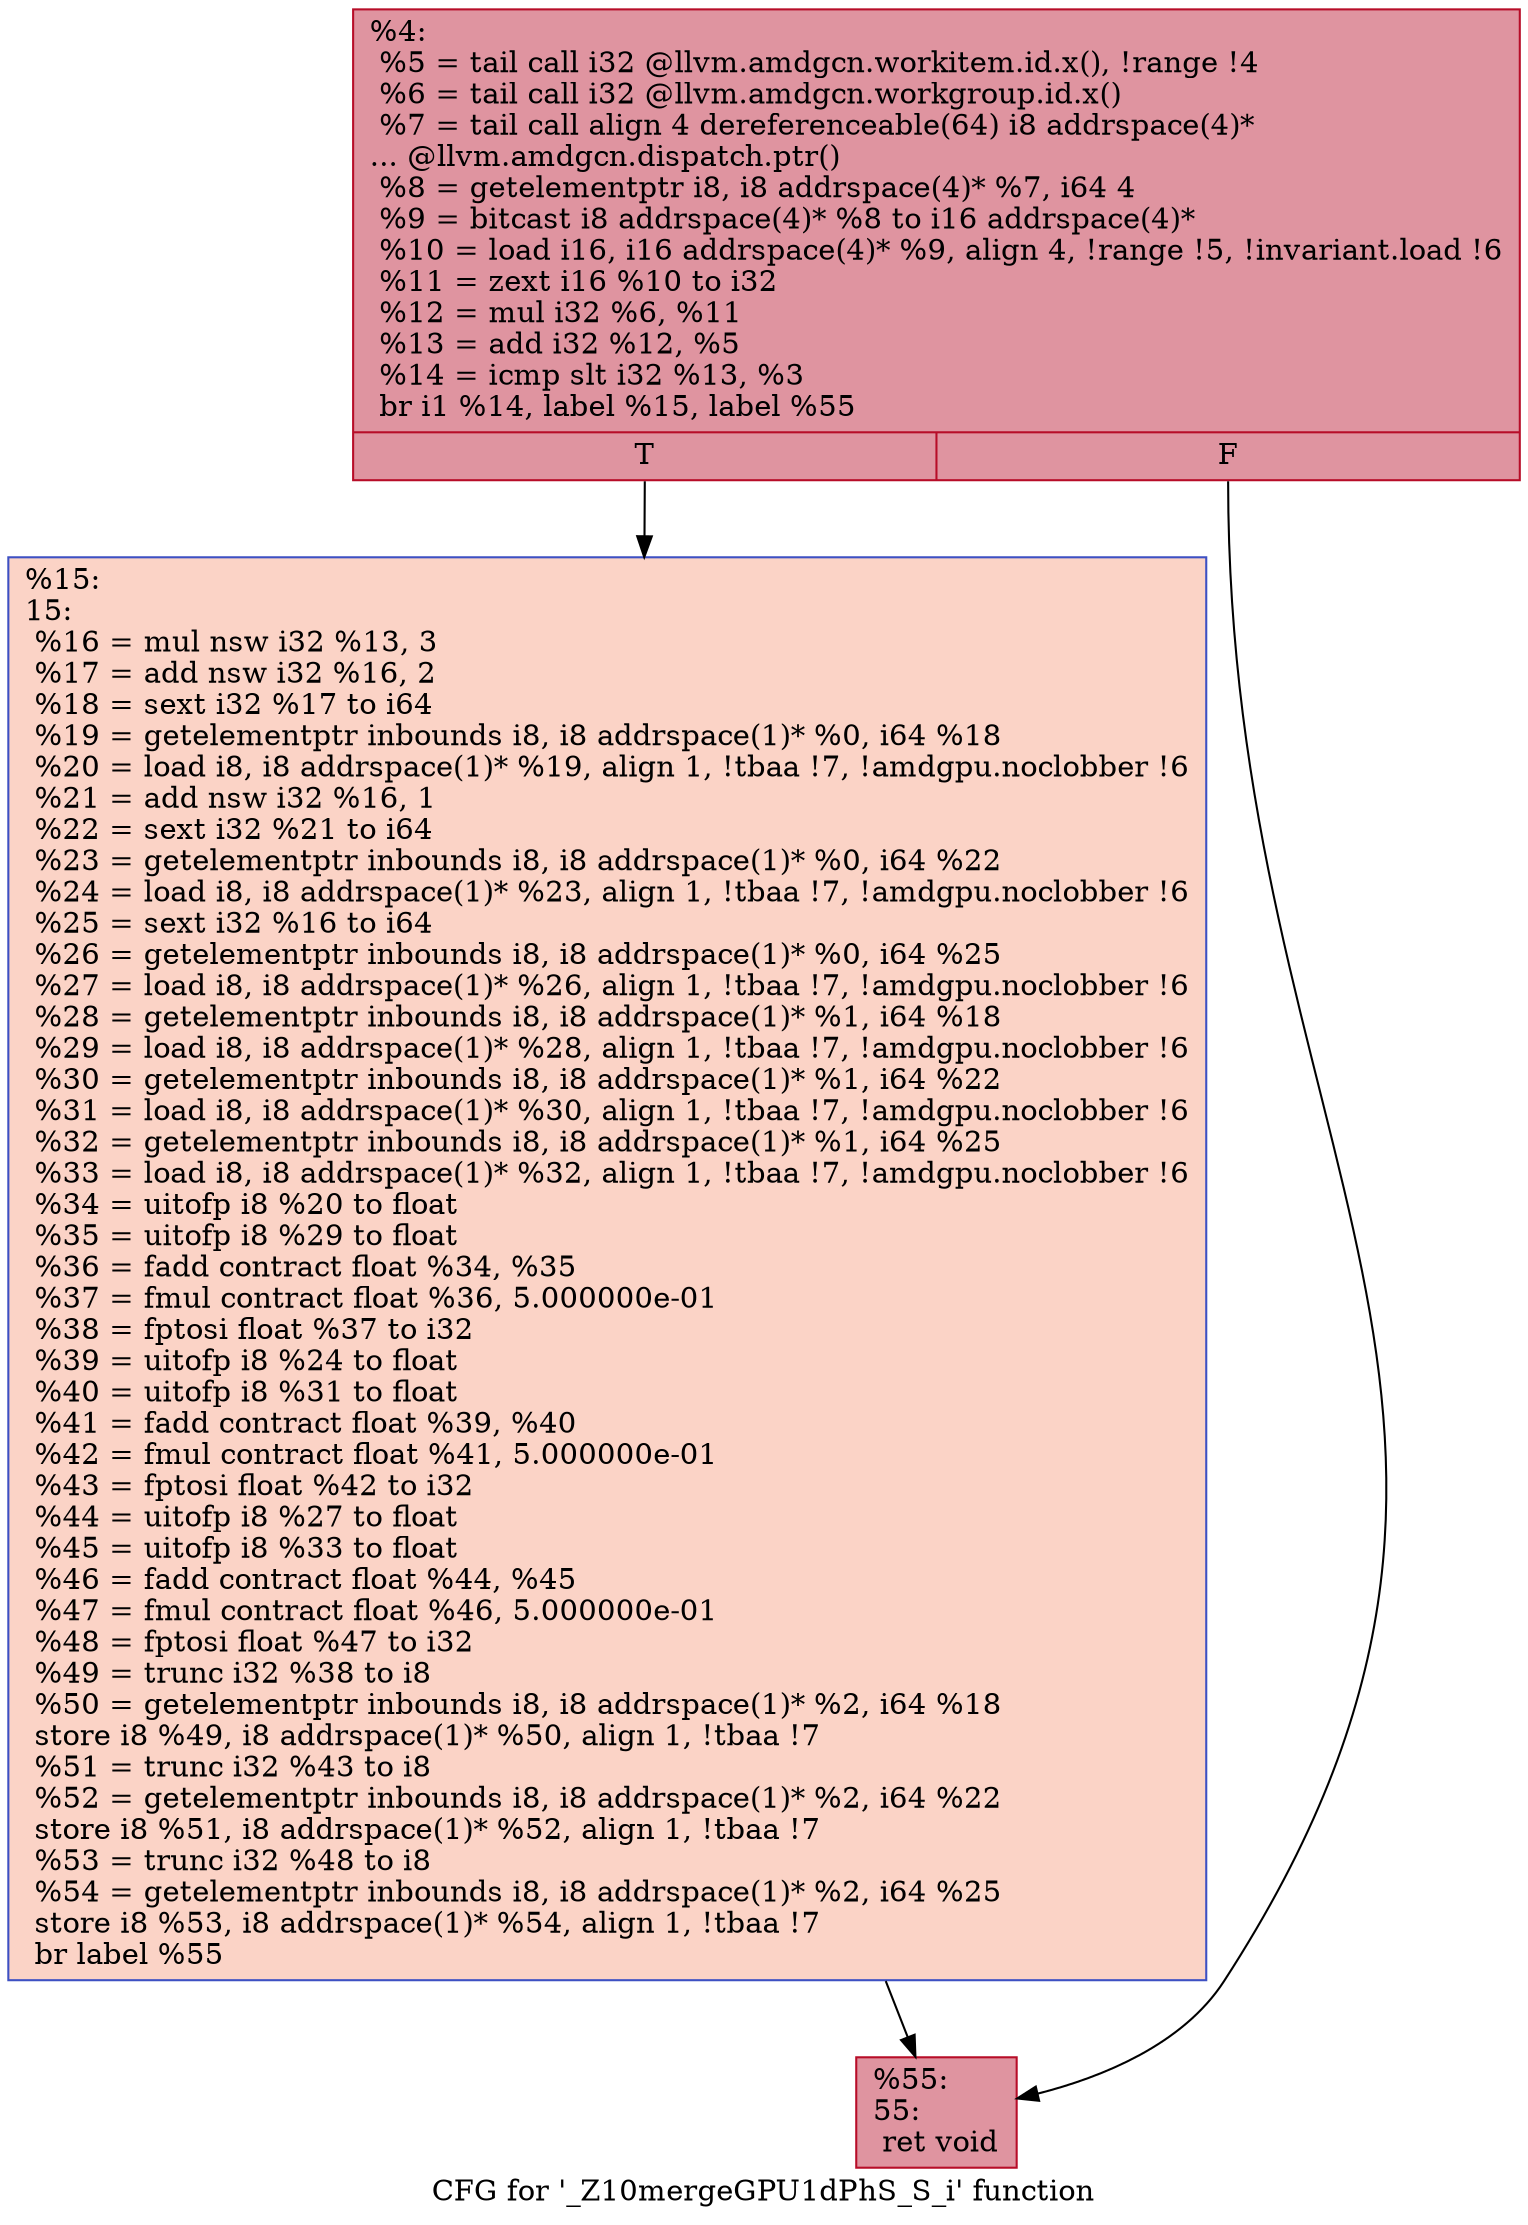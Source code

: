digraph "CFG for '_Z10mergeGPU1dPhS_S_i' function" {
	label="CFG for '_Z10mergeGPU1dPhS_S_i' function";

	Node0x47416c0 [shape=record,color="#b70d28ff", style=filled, fillcolor="#b70d2870",label="{%4:\l  %5 = tail call i32 @llvm.amdgcn.workitem.id.x(), !range !4\l  %6 = tail call i32 @llvm.amdgcn.workgroup.id.x()\l  %7 = tail call align 4 dereferenceable(64) i8 addrspace(4)*\l... @llvm.amdgcn.dispatch.ptr()\l  %8 = getelementptr i8, i8 addrspace(4)* %7, i64 4\l  %9 = bitcast i8 addrspace(4)* %8 to i16 addrspace(4)*\l  %10 = load i16, i16 addrspace(4)* %9, align 4, !range !5, !invariant.load !6\l  %11 = zext i16 %10 to i32\l  %12 = mul i32 %6, %11\l  %13 = add i32 %12, %5\l  %14 = icmp slt i32 %13, %3\l  br i1 %14, label %15, label %55\l|{<s0>T|<s1>F}}"];
	Node0x47416c0:s0 -> Node0x4741710;
	Node0x47416c0:s1 -> Node0x4743650;
	Node0x4741710 [shape=record,color="#3d50c3ff", style=filled, fillcolor="#f59c7d70",label="{%15:\l15:                                               \l  %16 = mul nsw i32 %13, 3\l  %17 = add nsw i32 %16, 2\l  %18 = sext i32 %17 to i64\l  %19 = getelementptr inbounds i8, i8 addrspace(1)* %0, i64 %18\l  %20 = load i8, i8 addrspace(1)* %19, align 1, !tbaa !7, !amdgpu.noclobber !6\l  %21 = add nsw i32 %16, 1\l  %22 = sext i32 %21 to i64\l  %23 = getelementptr inbounds i8, i8 addrspace(1)* %0, i64 %22\l  %24 = load i8, i8 addrspace(1)* %23, align 1, !tbaa !7, !amdgpu.noclobber !6\l  %25 = sext i32 %16 to i64\l  %26 = getelementptr inbounds i8, i8 addrspace(1)* %0, i64 %25\l  %27 = load i8, i8 addrspace(1)* %26, align 1, !tbaa !7, !amdgpu.noclobber !6\l  %28 = getelementptr inbounds i8, i8 addrspace(1)* %1, i64 %18\l  %29 = load i8, i8 addrspace(1)* %28, align 1, !tbaa !7, !amdgpu.noclobber !6\l  %30 = getelementptr inbounds i8, i8 addrspace(1)* %1, i64 %22\l  %31 = load i8, i8 addrspace(1)* %30, align 1, !tbaa !7, !amdgpu.noclobber !6\l  %32 = getelementptr inbounds i8, i8 addrspace(1)* %1, i64 %25\l  %33 = load i8, i8 addrspace(1)* %32, align 1, !tbaa !7, !amdgpu.noclobber !6\l  %34 = uitofp i8 %20 to float\l  %35 = uitofp i8 %29 to float\l  %36 = fadd contract float %34, %35\l  %37 = fmul contract float %36, 5.000000e-01\l  %38 = fptosi float %37 to i32\l  %39 = uitofp i8 %24 to float\l  %40 = uitofp i8 %31 to float\l  %41 = fadd contract float %39, %40\l  %42 = fmul contract float %41, 5.000000e-01\l  %43 = fptosi float %42 to i32\l  %44 = uitofp i8 %27 to float\l  %45 = uitofp i8 %33 to float\l  %46 = fadd contract float %44, %45\l  %47 = fmul contract float %46, 5.000000e-01\l  %48 = fptosi float %47 to i32\l  %49 = trunc i32 %38 to i8\l  %50 = getelementptr inbounds i8, i8 addrspace(1)* %2, i64 %18\l  store i8 %49, i8 addrspace(1)* %50, align 1, !tbaa !7\l  %51 = trunc i32 %43 to i8\l  %52 = getelementptr inbounds i8, i8 addrspace(1)* %2, i64 %22\l  store i8 %51, i8 addrspace(1)* %52, align 1, !tbaa !7\l  %53 = trunc i32 %48 to i8\l  %54 = getelementptr inbounds i8, i8 addrspace(1)* %2, i64 %25\l  store i8 %53, i8 addrspace(1)* %54, align 1, !tbaa !7\l  br label %55\l}"];
	Node0x4741710 -> Node0x4743650;
	Node0x4743650 [shape=record,color="#b70d28ff", style=filled, fillcolor="#b70d2870",label="{%55:\l55:                                               \l  ret void\l}"];
}
